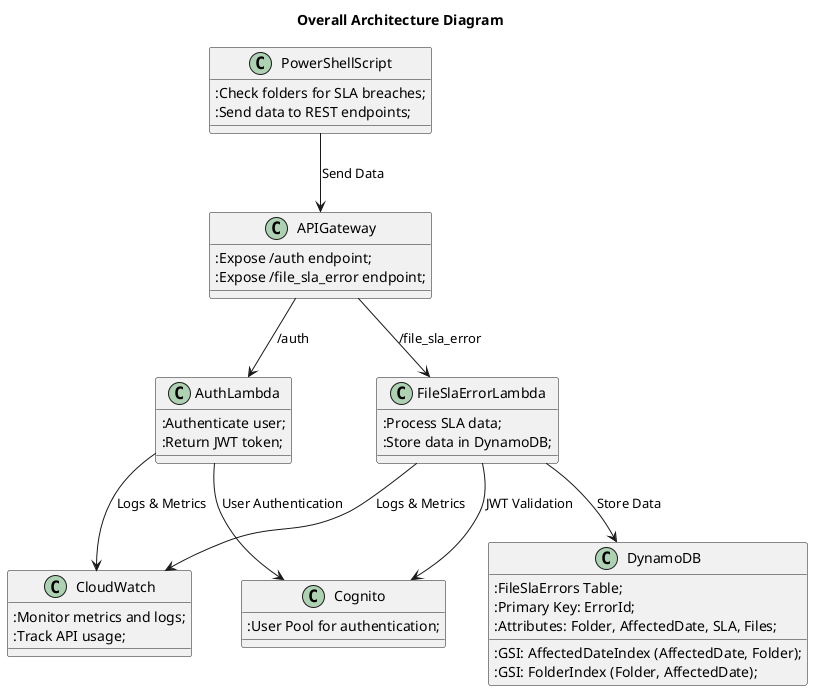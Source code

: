 @startuml Overall Architecture Diagram
!define RECTANGLE class

title Overall Architecture Diagram

RECTANGLE PowerShellScript {
    :Check folders for SLA breaches;
    :Send data to REST endpoints;
}

RECTANGLE APIGateway {
    :Expose /auth endpoint;
    :Expose /file_sla_error endpoint;
}

RECTANGLE AuthLambda {
    :Authenticate user;
    :Return JWT token;
}

RECTANGLE FileSlaErrorLambda {
    :Process SLA data;
    :Store data in DynamoDB;
}

RECTANGLE DynamoDB {
    :FileSlaErrors Table;
    :Primary Key: ErrorId;
    :Attributes: Folder, AffectedDate, SLA, Files;
    :GSI: AffectedDateIndex (AffectedDate, Folder);
    :GSI: FolderIndex (Folder, AffectedDate);
}

RECTANGLE Cognito {
    :User Pool for authentication;
}

RECTANGLE CloudWatch {
    :Monitor metrics and logs;
    :Track API usage;
}

PowerShellScript --> APIGateway : Send Data
APIGateway --> AuthLambda : /auth
APIGateway --> FileSlaErrorLambda : /file_sla_error
AuthLambda --> Cognito : User Authentication
FileSlaErrorLambda --> Cognito : JWT Validation
FileSlaErrorLambda --> DynamoDB : Store Data
AuthLambda --> CloudWatch : Logs & Metrics
FileSlaErrorLambda --> CloudWatch : Logs & Metrics

@enduml
